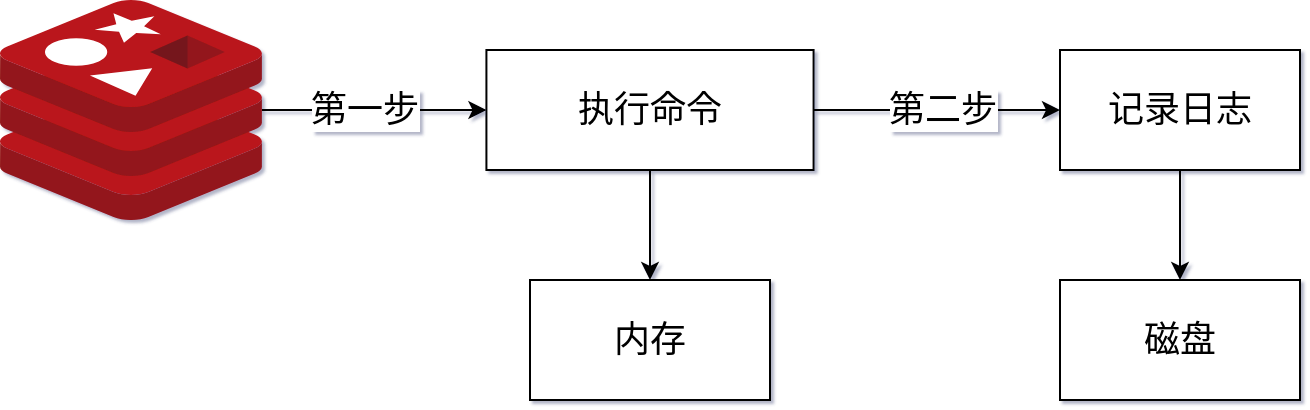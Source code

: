 <mxfile version="14.8.1" type="github">
  <diagram id="5CMAaAWv4veqY2dORFw-" name="第 1 页">
    <mxGraphModel dx="1252" dy="547" grid="0" gridSize="10" guides="1" tooltips="1" connect="1" arrows="1" fold="1" page="0" pageScale="1" pageWidth="827" pageHeight="1169" background="#ffffff" math="0" shadow="1">
      <root>
        <mxCell id="0" />
        <mxCell id="1" parent="0" />
        <mxCell id="3Ef4jTvt22rPcxo2j9ch-7" value="" style="edgeStyle=orthogonalEdgeStyle;rounded=0;orthogonalLoop=1;jettySize=auto;html=1;" parent="1" source="3Ef4jTvt22rPcxo2j9ch-1" target="3Ef4jTvt22rPcxo2j9ch-6" edge="1">
          <mxGeometry relative="1" as="geometry" />
        </mxCell>
        <mxCell id="stJlTflv4vwPEOFbHjCB-1" value="第一步" style="edgeLabel;html=1;align=center;verticalAlign=middle;resizable=0;points=[];fontSize=18;" parent="3Ef4jTvt22rPcxo2j9ch-7" vertex="1" connectable="0">
          <mxGeometry x="-0.224" y="-1" relative="1" as="geometry">
            <mxPoint x="7" y="-1" as="offset" />
          </mxGeometry>
        </mxCell>
        <mxCell id="3Ef4jTvt22rPcxo2j9ch-1" value="" style="aspect=fixed;html=1;points=[];align=center;image;fontSize=12;image=img/lib/mscae/Cache_Redis_Product.svg;" parent="1" vertex="1">
          <mxGeometry x="70" y="250" width="130.95" height="110" as="geometry" />
        </mxCell>
        <mxCell id="3Ef4jTvt22rPcxo2j9ch-11" value="" style="edgeStyle=orthogonalEdgeStyle;rounded=0;orthogonalLoop=1;jettySize=auto;html=1;fontSize=18;" parent="1" source="3Ef4jTvt22rPcxo2j9ch-6" target="3Ef4jTvt22rPcxo2j9ch-10" edge="1">
          <mxGeometry relative="1" as="geometry" />
        </mxCell>
        <mxCell id="3Ef4jTvt22rPcxo2j9ch-13" value="" style="edgeStyle=orthogonalEdgeStyle;rounded=0;orthogonalLoop=1;jettySize=auto;html=1;fontSize=18;" parent="1" source="3Ef4jTvt22rPcxo2j9ch-6" target="3Ef4jTvt22rPcxo2j9ch-12" edge="1">
          <mxGeometry relative="1" as="geometry" />
        </mxCell>
        <mxCell id="stJlTflv4vwPEOFbHjCB-2" value="第二步" style="edgeLabel;html=1;align=center;verticalAlign=middle;resizable=0;points=[];fontSize=18;" parent="3Ef4jTvt22rPcxo2j9ch-13" vertex="1" connectable="0">
          <mxGeometry x="0.206" y="-4" relative="1" as="geometry">
            <mxPoint x="-11" y="-4" as="offset" />
          </mxGeometry>
        </mxCell>
        <mxCell id="3Ef4jTvt22rPcxo2j9ch-6" value="&lt;span style=&quot;font-family: helvetica; font-size: 18px;&quot;&gt;执行命令&lt;/span&gt;" style="whiteSpace=wrap;html=1;verticalAlign=middle;labelBackgroundColor=white;fontSize=18;" parent="1" vertex="1">
          <mxGeometry x="313.21" y="275" width="163.58" height="60" as="geometry" />
        </mxCell>
        <mxCell id="3Ef4jTvt22rPcxo2j9ch-10" value="内存" style="whiteSpace=wrap;html=1;verticalAlign=middle;labelBackgroundColor=white;fontSize=18;" parent="1" vertex="1">
          <mxGeometry x="335.0" y="390" width="120" height="60" as="geometry" />
        </mxCell>
        <mxCell id="3Ef4jTvt22rPcxo2j9ch-15" value="" style="edgeStyle=orthogonalEdgeStyle;rounded=0;orthogonalLoop=1;jettySize=auto;html=1;fontSize=18;" parent="1" source="3Ef4jTvt22rPcxo2j9ch-12" target="3Ef4jTvt22rPcxo2j9ch-14" edge="1">
          <mxGeometry relative="1" as="geometry" />
        </mxCell>
        <mxCell id="3Ef4jTvt22rPcxo2j9ch-12" value="记录日志" style="whiteSpace=wrap;html=1;labelBackgroundColor=white;fontSize=18;" parent="1" vertex="1">
          <mxGeometry x="600" y="275" width="120" height="60" as="geometry" />
        </mxCell>
        <mxCell id="3Ef4jTvt22rPcxo2j9ch-14" value="磁盘" style="whiteSpace=wrap;html=1;labelBackgroundColor=white;fontSize=18;" parent="1" vertex="1">
          <mxGeometry x="600" y="390" width="120" height="60" as="geometry" />
        </mxCell>
      </root>
    </mxGraphModel>
  </diagram>
</mxfile>
